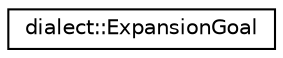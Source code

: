 digraph "Graphical Class Hierarchy"
{
  edge [fontname="Helvetica",fontsize="10",labelfontname="Helvetica",labelfontsize="10"];
  node [fontname="Helvetica",fontsize="10",shape=record];
  rankdir="LR";
  Node0 [label="dialect::ExpansionGoal",height=0.2,width=0.4,color="black", fillcolor="white", style="filled",URL="$classdialect_1_1ExpansionGoal.html",tooltip="The ExpansionGoal class. "];
}
